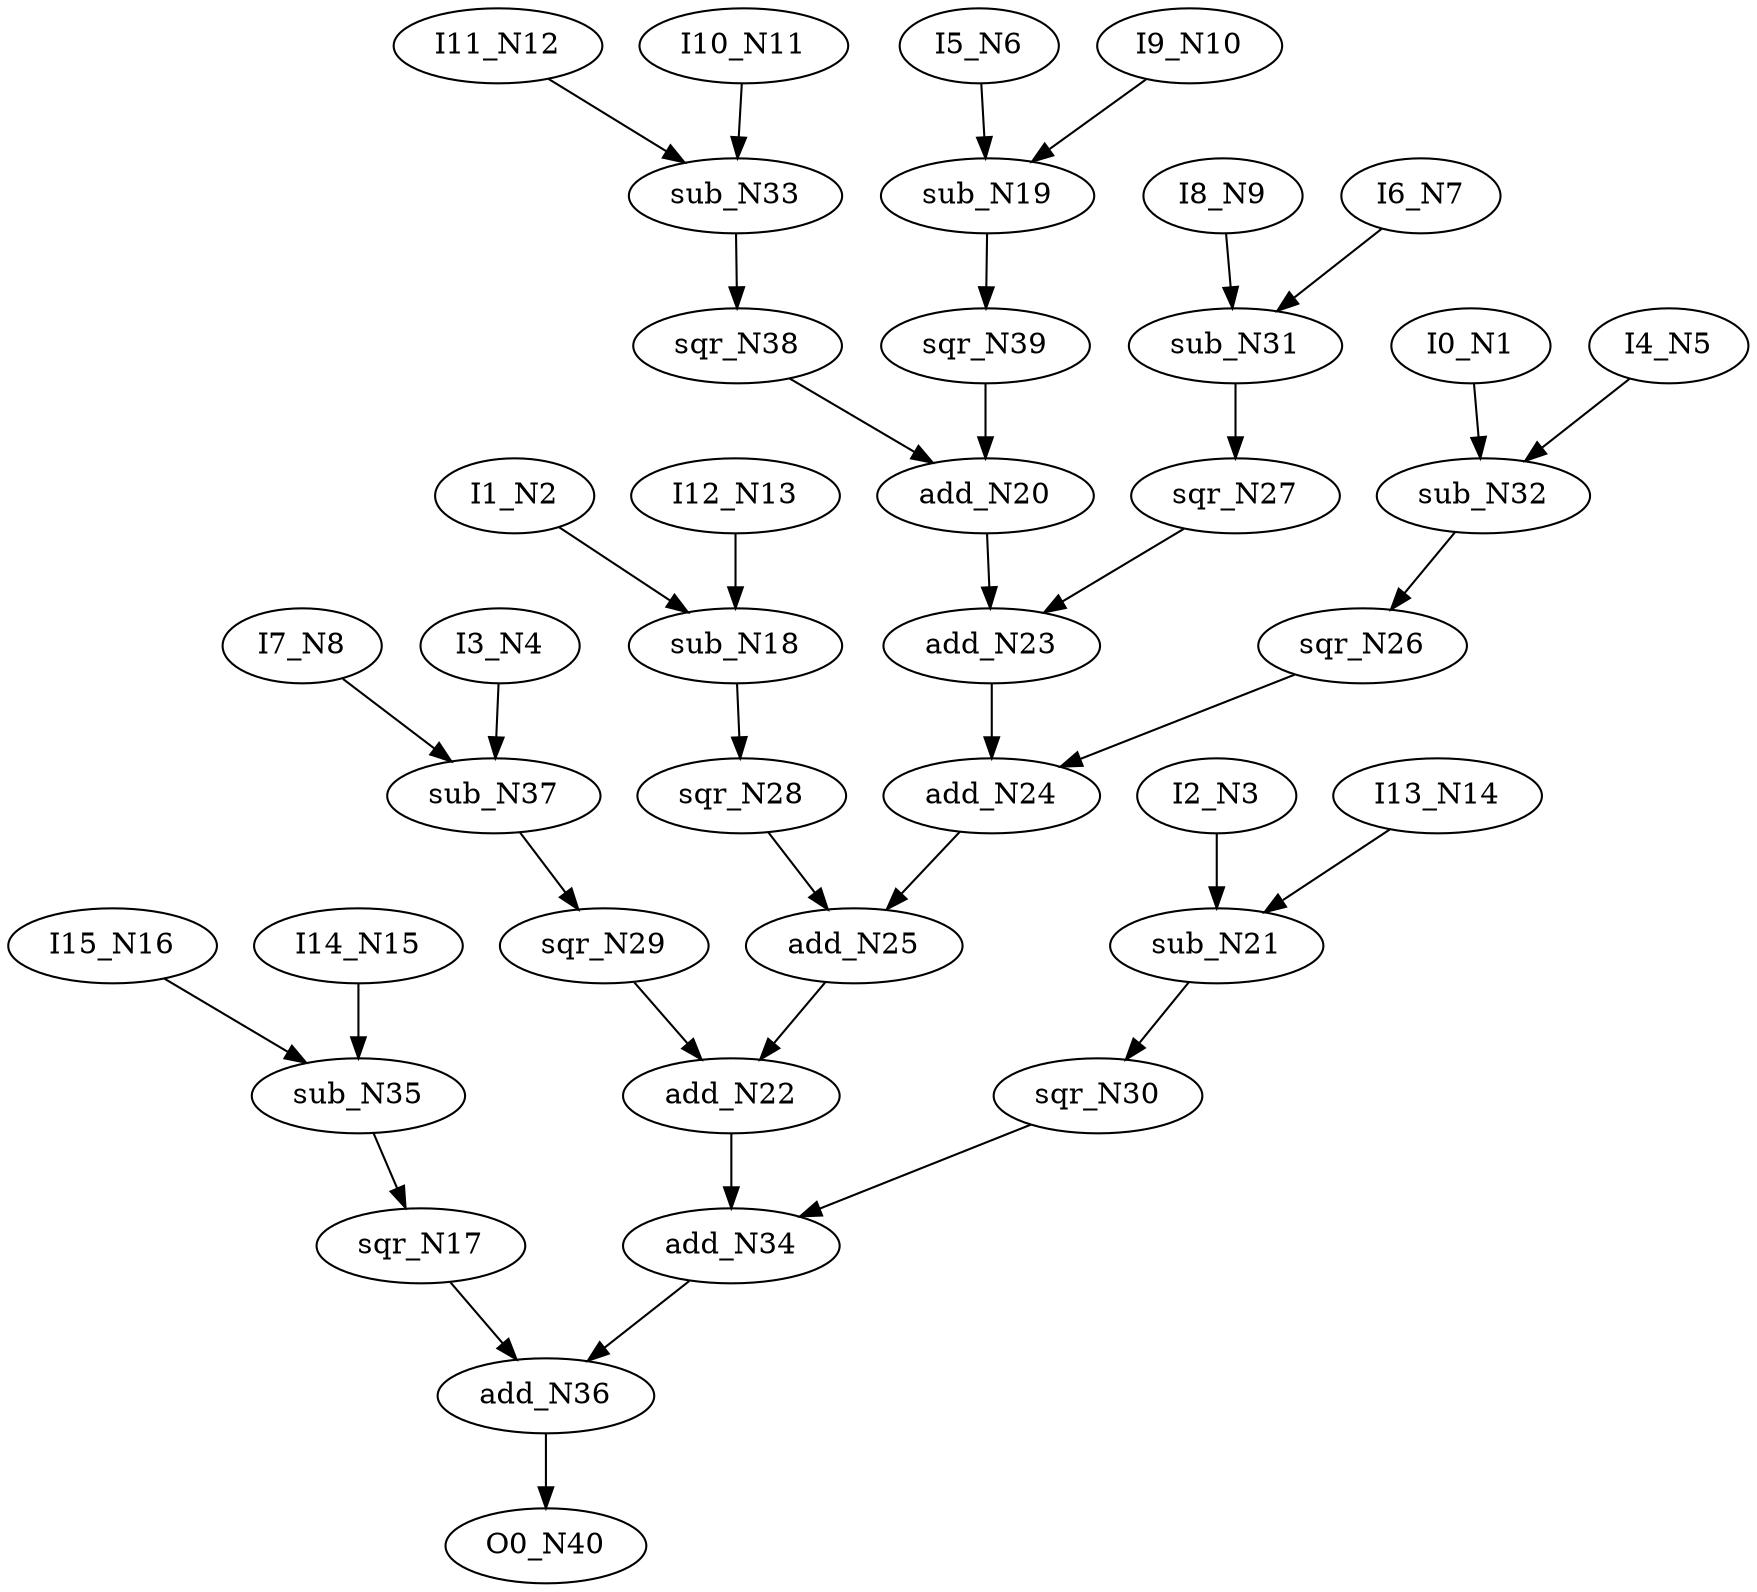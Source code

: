 digraph graphname {
N40 [color="black", ntype="outvar", label="O0_N40"];
N29 [color="black", ntype="operation", label="sqr_N29"];
N28 [color="black", ntype="operation", label="sqr_N28"];
N23 [color="black", ntype="operation", label="add_N23"];
N22 [color="black", ntype="operation", label="add_N22"];
N21 [color="black", ntype="operation", label="sub_N21"];
N20 [color="black", ntype="operation", label="add_N20"];
N27 [color="black", ntype="operation", label="sqr_N27"];
N26 [color="black", ntype="operation", label="sqr_N26"];
N25 [color="black", ntype="operation", label="add_N25"];
N24 [color="black", ntype="operation", label="add_N24"];
N8 [color="black", ntype="invar", label="I7_N8"];
N9 [color="black", ntype="invar", label="I8_N9"];
N1 [color="black", ntype="invar", label="I0_N1"];
N2 [color="black", ntype="invar", label="I1_N2"];
N3 [color="black", ntype="invar", label="I2_N3"];
N4 [color="black", ntype="invar", label="I3_N4"];
N5 [color="black", ntype="invar", label="I4_N5"];
N6 [color="black", ntype="invar", label="I5_N6"];
N7 [color="black", ntype="invar", label="I6_N7"];
N12 [color="black", ntype="invar", label="I11_N12"];
N13 [color="black", ntype="invar", label="I12_N13"];
N10 [color="black", ntype="invar", label="I9_N10"];
N11 [color="black", ntype="invar", label="I10_N11"];
N16 [color="black", ntype="invar", label="I15_N16"];
N17 [color="black", ntype="operation", label="sqr_N17"];
N14 [color="black", ntype="invar", label="I13_N14"];
N15 [color="black", ntype="invar", label="I14_N15"];
N18 [color="black", ntype="operation", label="sub_N18"];
N19 [color="black", ntype="operation", label="sub_N19"];
N38 [color="black", ntype="operation", label="sqr_N38"];
N39 [color="black", ntype="operation", label="sqr_N39"];
N30 [color="black", ntype="operation", label="sqr_N30"];
N31 [color="black", ntype="operation", label="sub_N31"];
N32 [color="black", ntype="operation", label="sub_N32"];
N33 [color="black", ntype="operation", label="sub_N33"];
N34 [color="black", ntype="operation", label="add_N34"];
N35 [color="black", ntype="operation", label="sub_N35"];
N36 [color="black", ntype="operation", label="add_N36"];
N37 [color="black", ntype="operation", label="sub_N37"];
N29 -> N22;
N28 -> N25;
N23 -> N24;
N22 -> N34;
N21 -> N30;
N20 -> N23;
N27 -> N23;
N26 -> N24;
N25 -> N22;
N24 -> N25;
N8 -> N37;
N9 -> N31;
N1 -> N32;
N2 -> N18;
N3 -> N21;
N4 -> N37;
N5 -> N32;
N6 -> N19;
N7 -> N31;
N12 -> N33;
N13 -> N18;
N10 -> N19;
N11 -> N33;
N16 -> N35;
N17 -> N36;
N14 -> N21;
N15 -> N35;
N18 -> N28;
N19 -> N39;
N38 -> N20;
N39 -> N20;
N30 -> N34;
N31 -> N27;
N32 -> N26;
N33 -> N38;
N34 -> N36;
N35 -> N17;
N36 -> N40;
N37 -> N29;
}
